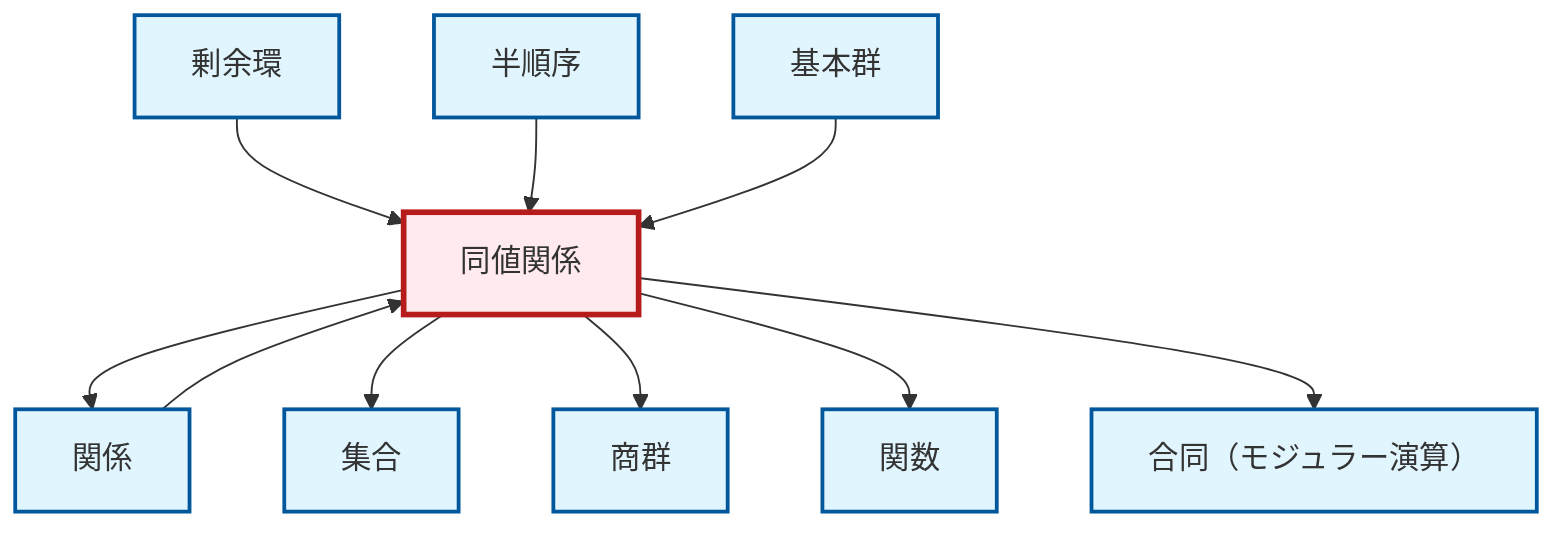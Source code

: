 graph TD
    classDef definition fill:#e1f5fe,stroke:#01579b,stroke-width:2px
    classDef theorem fill:#f3e5f5,stroke:#4a148c,stroke-width:2px
    classDef axiom fill:#fff3e0,stroke:#e65100,stroke-width:2px
    classDef example fill:#e8f5e9,stroke:#1b5e20,stroke-width:2px
    classDef current fill:#ffebee,stroke:#b71c1c,stroke-width:3px
    def-equivalence-relation["同値関係"]:::definition
    def-partial-order["半順序"]:::definition
    def-quotient-group["商群"]:::definition
    def-function["関数"]:::definition
    def-congruence["合同（モジュラー演算）"]:::definition
    def-quotient-ring["剰余環"]:::definition
    def-relation["関係"]:::definition
    def-fundamental-group["基本群"]:::definition
    def-set["集合"]:::definition
    def-quotient-ring --> def-equivalence-relation
    def-equivalence-relation --> def-relation
    def-partial-order --> def-equivalence-relation
    def-equivalence-relation --> def-set
    def-equivalence-relation --> def-quotient-group
    def-equivalence-relation --> def-function
    def-equivalence-relation --> def-congruence
    def-relation --> def-equivalence-relation
    def-fundamental-group --> def-equivalence-relation
    class def-equivalence-relation current